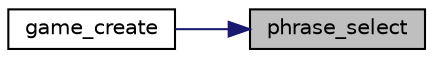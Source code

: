 digraph "phrase_select"
{
 // LATEX_PDF_SIZE
  edge [fontname="Helvetica",fontsize="10",labelfontname="Helvetica",labelfontsize="10"];
  node [fontname="Helvetica",fontsize="10",shape=record];
  rankdir="RL";
  Node1 [label="phrase_select",height=0.2,width=0.4,color="black", fillcolor="grey75", style="filled", fontcolor="black",tooltip="Creates the file from determined path and selects a random phrase from there."];
  Node1 -> Node2 [dir="back",color="midnightblue",fontsize="10",style="solid",fontname="Helvetica"];
  Node2 [label="game_create",height=0.2,width=0.4,color="black", fillcolor="white", style="filled",URL="$group__state.html#ga1ee3dc09a7a5a18584070dcf986d394b",tooltip="Initialize a game struct."];
}
